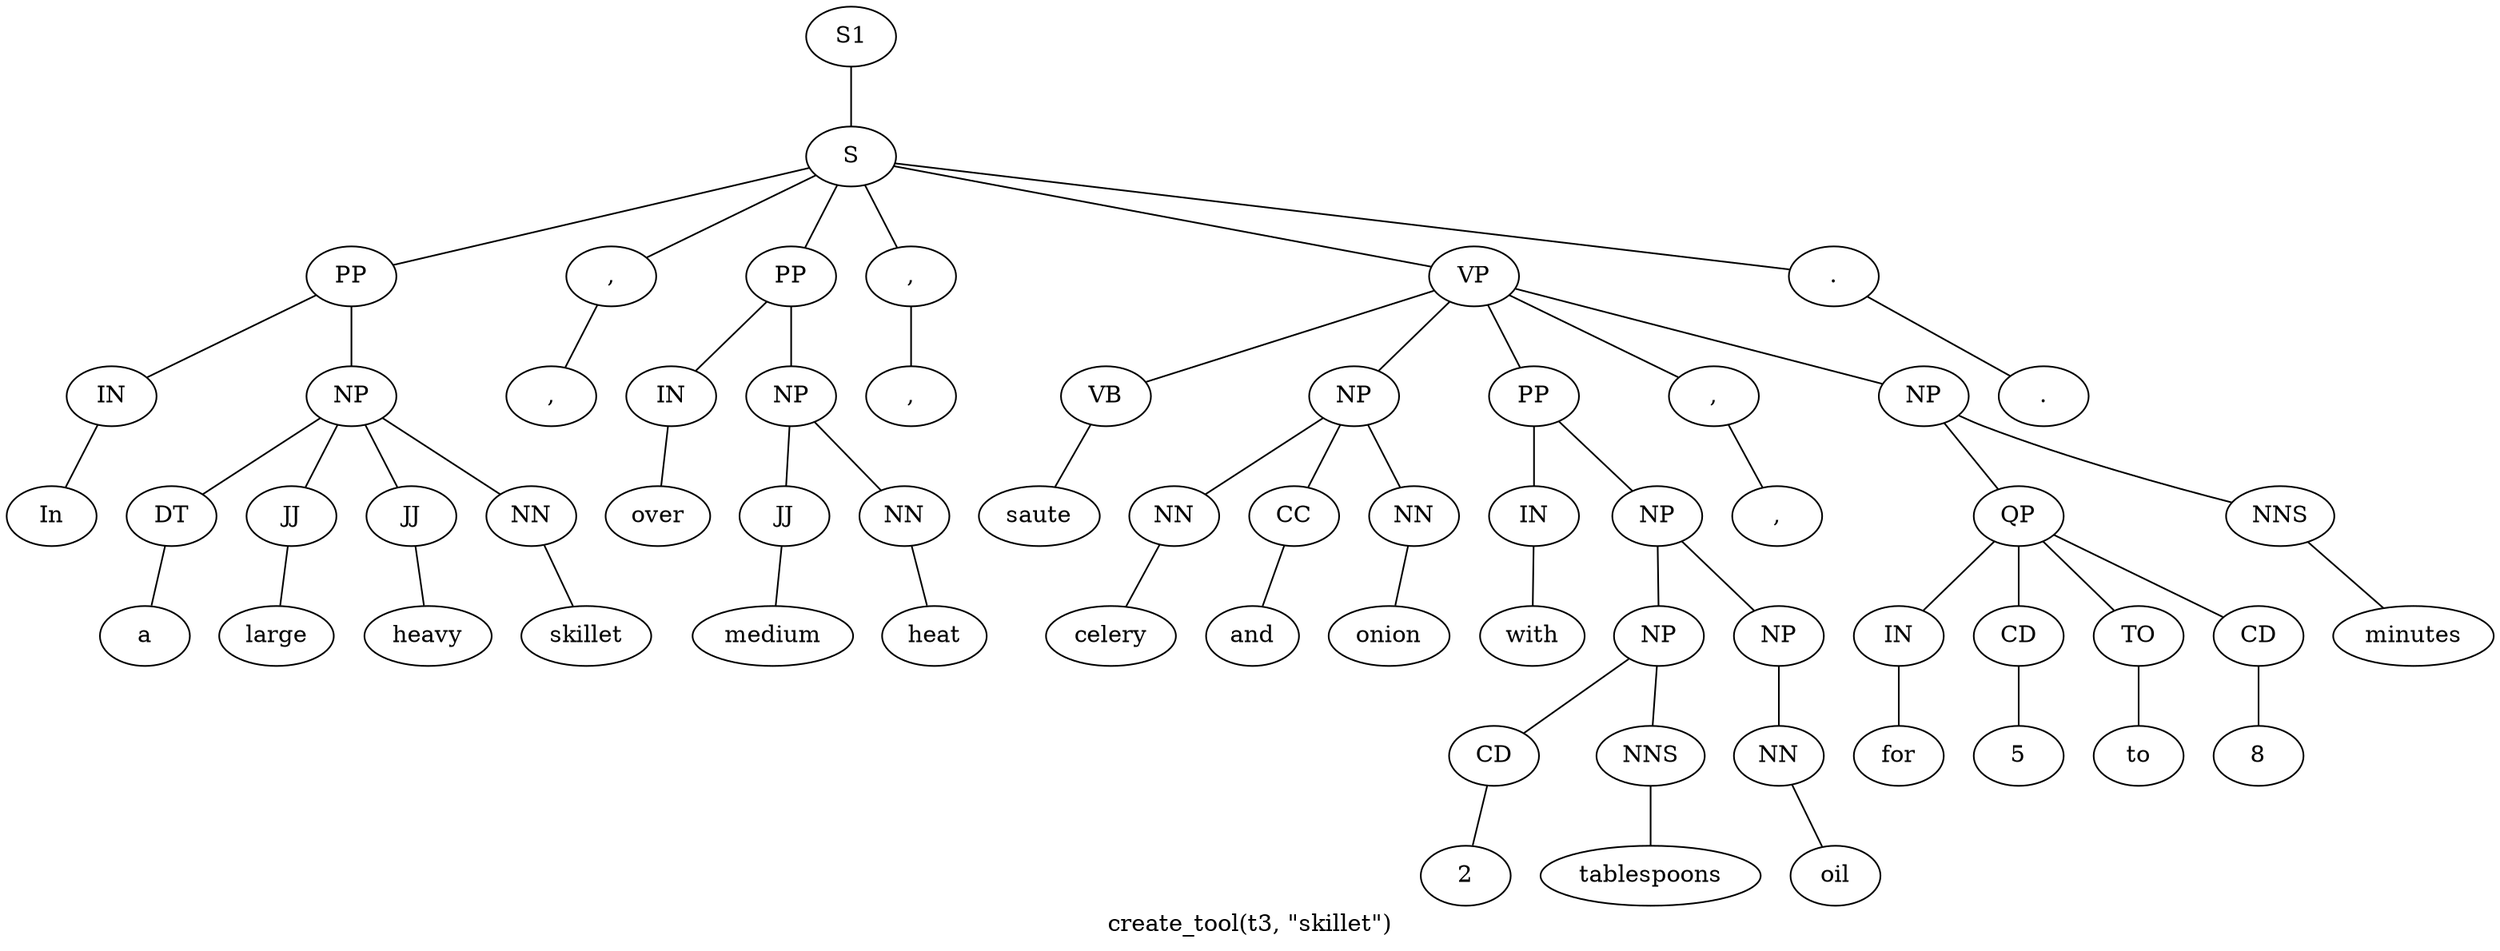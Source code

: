 graph SyntaxGraph {
	label = "create_tool(t3, \"skillet\")";
	Node0 [label="S1"];
	Node1 [label="S"];
	Node2 [label="PP"];
	Node3 [label="IN"];
	Node4 [label="In"];
	Node5 [label="NP"];
	Node6 [label="DT"];
	Node7 [label="a"];
	Node8 [label="JJ"];
	Node9 [label="large"];
	Node10 [label="JJ"];
	Node11 [label="heavy"];
	Node12 [label="NN"];
	Node13 [label="skillet"];
	Node14 [label=","];
	Node15 [label=","];
	Node16 [label="PP"];
	Node17 [label="IN"];
	Node18 [label="over"];
	Node19 [label="NP"];
	Node20 [label="JJ"];
	Node21 [label="medium"];
	Node22 [label="NN"];
	Node23 [label="heat"];
	Node24 [label=","];
	Node25 [label=","];
	Node26 [label="VP"];
	Node27 [label="VB"];
	Node28 [label="saute"];
	Node29 [label="NP"];
	Node30 [label="NN"];
	Node31 [label="celery"];
	Node32 [label="CC"];
	Node33 [label="and"];
	Node34 [label="NN"];
	Node35 [label="onion"];
	Node36 [label="PP"];
	Node37 [label="IN"];
	Node38 [label="with"];
	Node39 [label="NP"];
	Node40 [label="NP"];
	Node41 [label="CD"];
	Node42 [label="2"];
	Node43 [label="NNS"];
	Node44 [label="tablespoons"];
	Node45 [label="NP"];
	Node46 [label="NN"];
	Node47 [label="oil"];
	Node48 [label=","];
	Node49 [label=","];
	Node50 [label="NP"];
	Node51 [label="QP"];
	Node52 [label="IN"];
	Node53 [label="for"];
	Node54 [label="CD"];
	Node55 [label="5"];
	Node56 [label="TO"];
	Node57 [label="to"];
	Node58 [label="CD"];
	Node59 [label="8"];
	Node60 [label="NNS"];
	Node61 [label="minutes"];
	Node62 [label="."];
	Node63 [label="."];

	Node0 -- Node1;
	Node1 -- Node2;
	Node1 -- Node14;
	Node1 -- Node16;
	Node1 -- Node24;
	Node1 -- Node26;
	Node1 -- Node62;
	Node2 -- Node3;
	Node2 -- Node5;
	Node3 -- Node4;
	Node5 -- Node6;
	Node5 -- Node8;
	Node5 -- Node10;
	Node5 -- Node12;
	Node6 -- Node7;
	Node8 -- Node9;
	Node10 -- Node11;
	Node12 -- Node13;
	Node14 -- Node15;
	Node16 -- Node17;
	Node16 -- Node19;
	Node17 -- Node18;
	Node19 -- Node20;
	Node19 -- Node22;
	Node20 -- Node21;
	Node22 -- Node23;
	Node24 -- Node25;
	Node26 -- Node27;
	Node26 -- Node29;
	Node26 -- Node36;
	Node26 -- Node48;
	Node26 -- Node50;
	Node27 -- Node28;
	Node29 -- Node30;
	Node29 -- Node32;
	Node29 -- Node34;
	Node30 -- Node31;
	Node32 -- Node33;
	Node34 -- Node35;
	Node36 -- Node37;
	Node36 -- Node39;
	Node37 -- Node38;
	Node39 -- Node40;
	Node39 -- Node45;
	Node40 -- Node41;
	Node40 -- Node43;
	Node41 -- Node42;
	Node43 -- Node44;
	Node45 -- Node46;
	Node46 -- Node47;
	Node48 -- Node49;
	Node50 -- Node51;
	Node50 -- Node60;
	Node51 -- Node52;
	Node51 -- Node54;
	Node51 -- Node56;
	Node51 -- Node58;
	Node52 -- Node53;
	Node54 -- Node55;
	Node56 -- Node57;
	Node58 -- Node59;
	Node60 -- Node61;
	Node62 -- Node63;
}